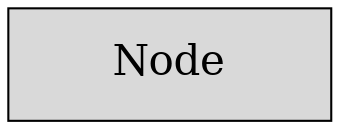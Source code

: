 digraph G { 
"Individual" [fontsize=20, shape=rectangle, width=1.0, height=0.75, style=filled, fillcolor=gray85, label="       Node       "];
}
